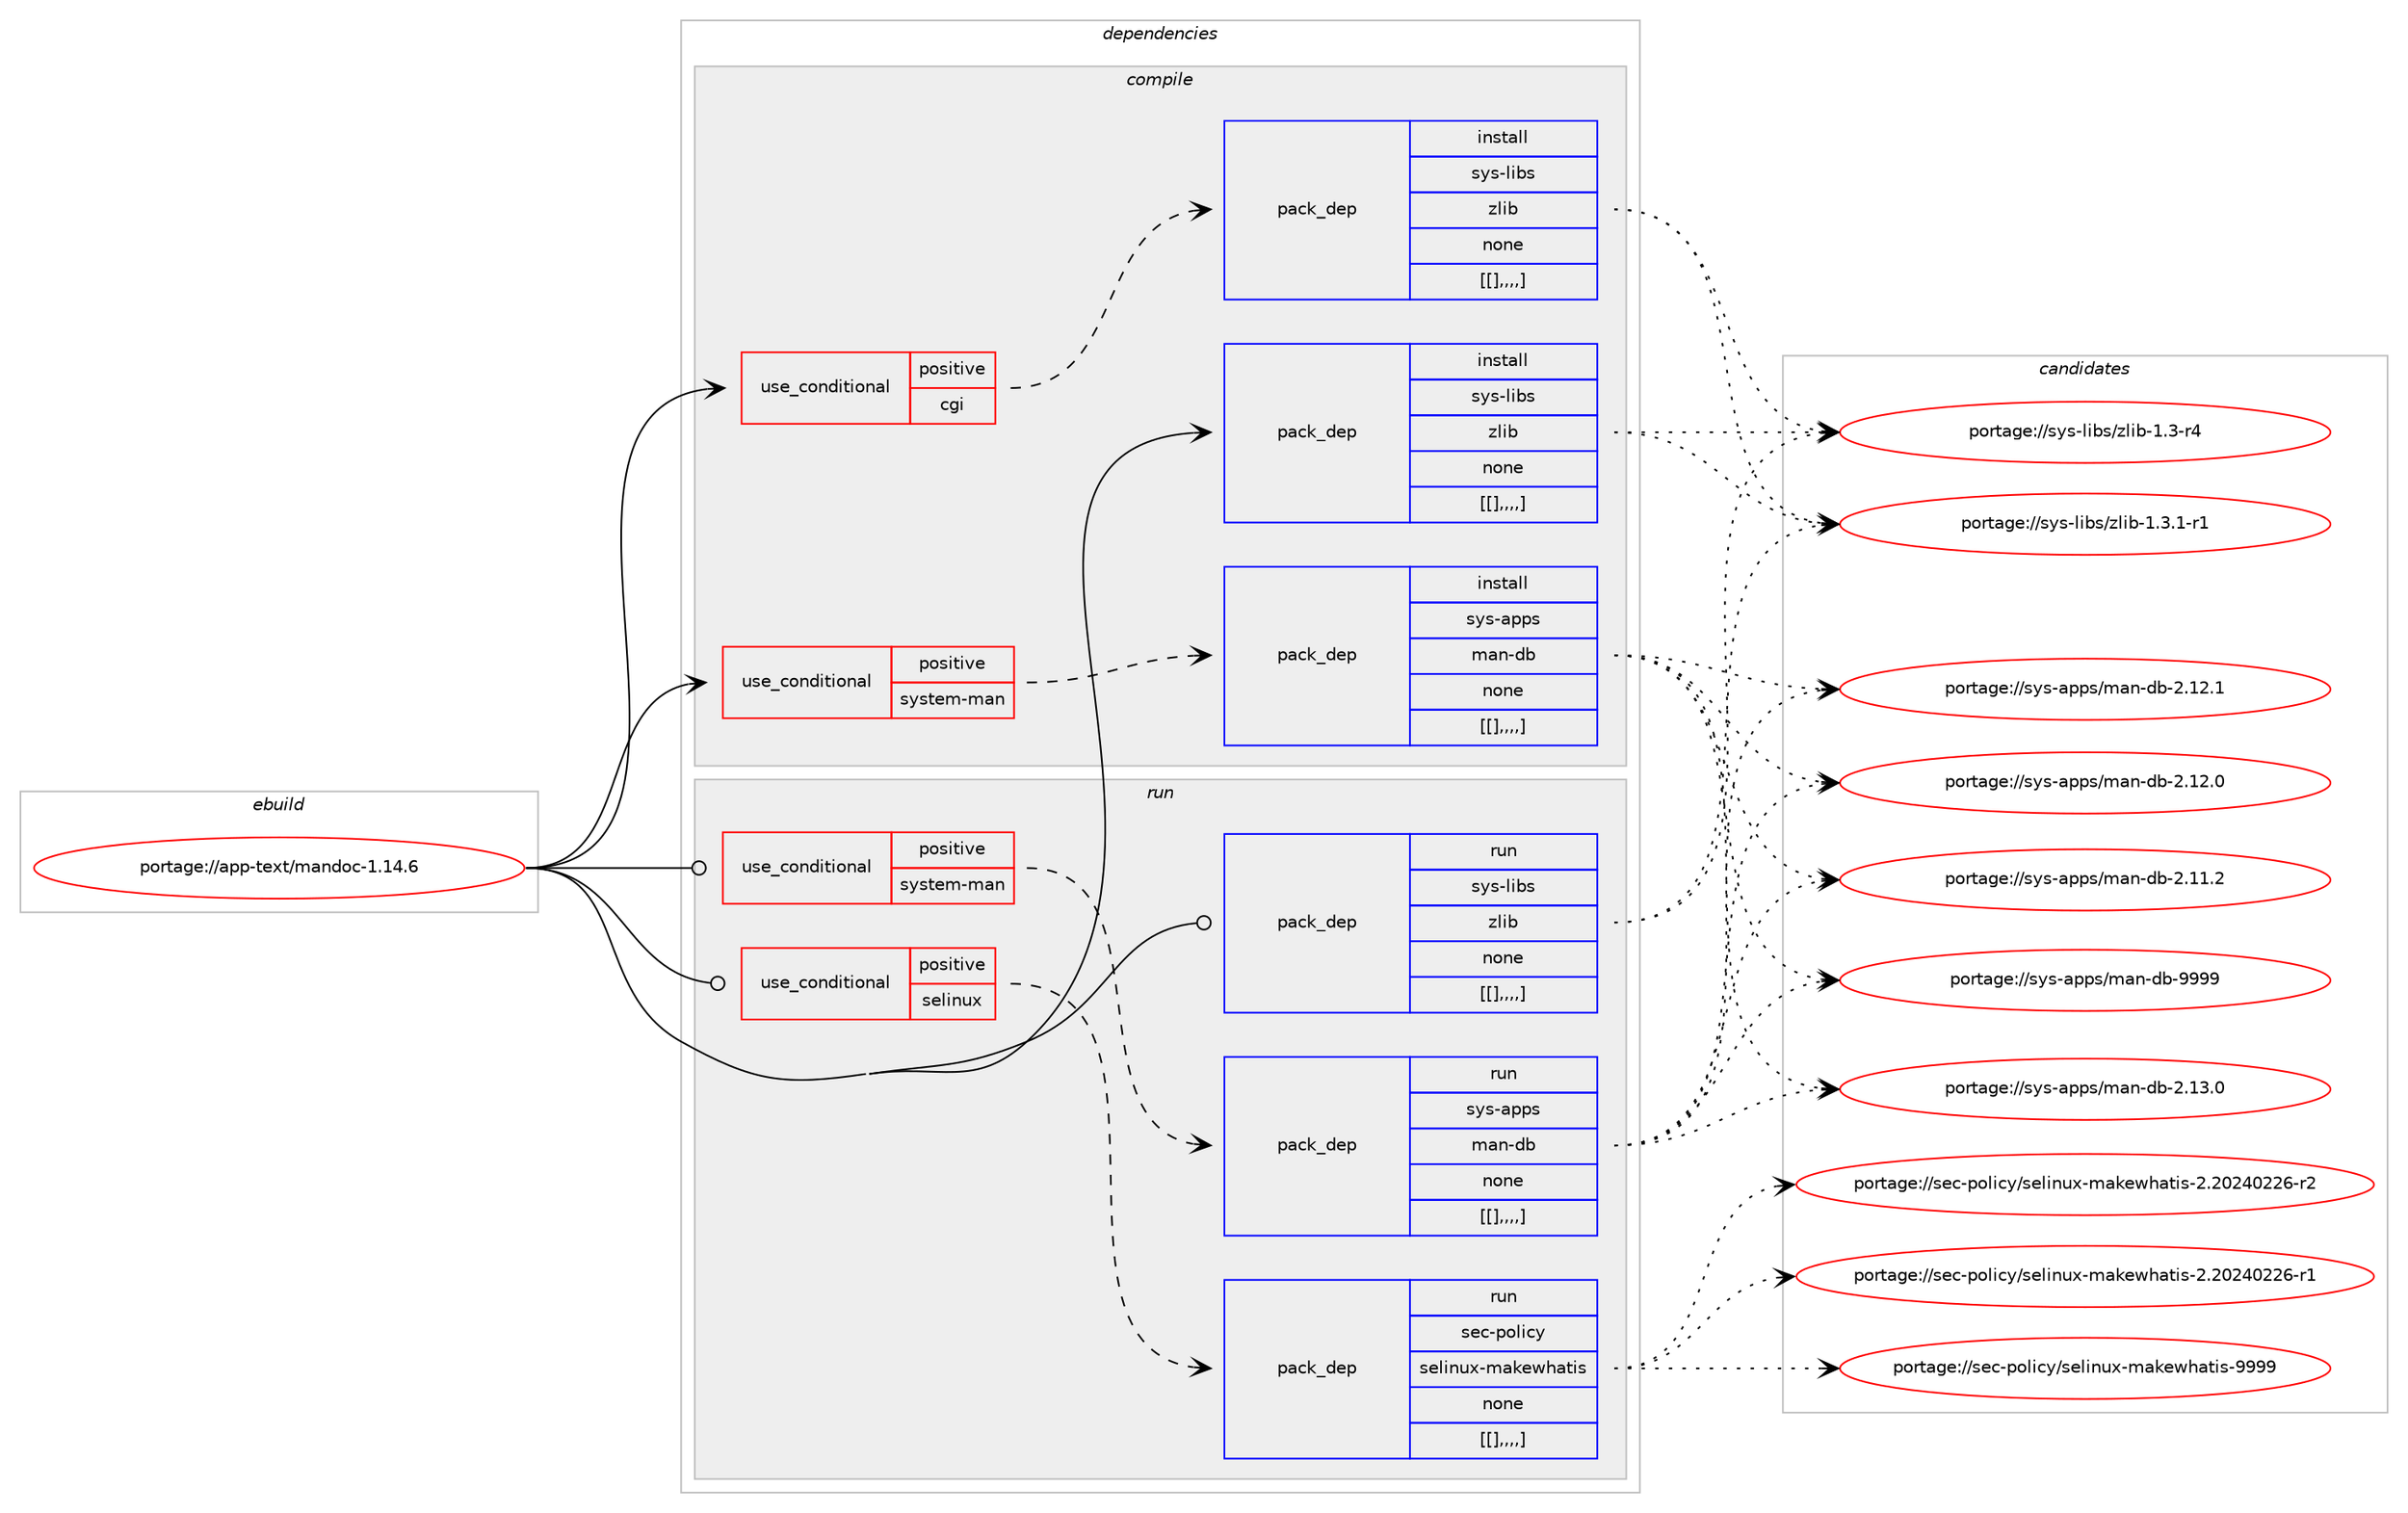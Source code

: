 digraph prolog {

# *************
# Graph options
# *************

newrank=true;
concentrate=true;
compound=true;
graph [rankdir=LR,fontname=Helvetica,fontsize=10,ranksep=1.5];#, ranksep=2.5, nodesep=0.2];
edge  [arrowhead=vee];
node  [fontname=Helvetica,fontsize=10];

# **********
# The ebuild
# **********

subgraph cluster_leftcol {
color=gray;
label=<<i>ebuild</i>>;
id [label="portage://app-text/mandoc-1.14.6", color=red, width=4, href="../app-text/mandoc-1.14.6.svg"];
}

# ****************
# The dependencies
# ****************

subgraph cluster_midcol {
color=gray;
label=<<i>dependencies</i>>;
subgraph cluster_compile {
fillcolor="#eeeeee";
style=filled;
label=<<i>compile</i>>;
subgraph cond15388 {
dependency56561 [label=<<TABLE BORDER="0" CELLBORDER="1" CELLSPACING="0" CELLPADDING="4"><TR><TD ROWSPAN="3" CELLPADDING="10">use_conditional</TD></TR><TR><TD>positive</TD></TR><TR><TD>cgi</TD></TR></TABLE>>, shape=none, color=red];
subgraph pack40673 {
dependency56562 [label=<<TABLE BORDER="0" CELLBORDER="1" CELLSPACING="0" CELLPADDING="4" WIDTH="220"><TR><TD ROWSPAN="6" CELLPADDING="30">pack_dep</TD></TR><TR><TD WIDTH="110">install</TD></TR><TR><TD>sys-libs</TD></TR><TR><TD>zlib</TD></TR><TR><TD>none</TD></TR><TR><TD>[[],,,,]</TD></TR></TABLE>>, shape=none, color=blue];
}
dependency56561:e -> dependency56562:w [weight=20,style="dashed",arrowhead="vee"];
}
id:e -> dependency56561:w [weight=20,style="solid",arrowhead="vee"];
subgraph cond15389 {
dependency56563 [label=<<TABLE BORDER="0" CELLBORDER="1" CELLSPACING="0" CELLPADDING="4"><TR><TD ROWSPAN="3" CELLPADDING="10">use_conditional</TD></TR><TR><TD>positive</TD></TR><TR><TD>system-man</TD></TR></TABLE>>, shape=none, color=red];
subgraph pack40674 {
dependency56564 [label=<<TABLE BORDER="0" CELLBORDER="1" CELLSPACING="0" CELLPADDING="4" WIDTH="220"><TR><TD ROWSPAN="6" CELLPADDING="30">pack_dep</TD></TR><TR><TD WIDTH="110">install</TD></TR><TR><TD>sys-apps</TD></TR><TR><TD>man-db</TD></TR><TR><TD>none</TD></TR><TR><TD>[[],,,,]</TD></TR></TABLE>>, shape=none, color=blue];
}
dependency56563:e -> dependency56564:w [weight=20,style="dashed",arrowhead="vee"];
}
id:e -> dependency56563:w [weight=20,style="solid",arrowhead="vee"];
subgraph pack40675 {
dependency56565 [label=<<TABLE BORDER="0" CELLBORDER="1" CELLSPACING="0" CELLPADDING="4" WIDTH="220"><TR><TD ROWSPAN="6" CELLPADDING="30">pack_dep</TD></TR><TR><TD WIDTH="110">install</TD></TR><TR><TD>sys-libs</TD></TR><TR><TD>zlib</TD></TR><TR><TD>none</TD></TR><TR><TD>[[],,,,]</TD></TR></TABLE>>, shape=none, color=blue];
}
id:e -> dependency56565:w [weight=20,style="solid",arrowhead="vee"];
}
subgraph cluster_compileandrun {
fillcolor="#eeeeee";
style=filled;
label=<<i>compile and run</i>>;
}
subgraph cluster_run {
fillcolor="#eeeeee";
style=filled;
label=<<i>run</i>>;
subgraph cond15390 {
dependency56566 [label=<<TABLE BORDER="0" CELLBORDER="1" CELLSPACING="0" CELLPADDING="4"><TR><TD ROWSPAN="3" CELLPADDING="10">use_conditional</TD></TR><TR><TD>positive</TD></TR><TR><TD>selinux</TD></TR></TABLE>>, shape=none, color=red];
subgraph pack40676 {
dependency56567 [label=<<TABLE BORDER="0" CELLBORDER="1" CELLSPACING="0" CELLPADDING="4" WIDTH="220"><TR><TD ROWSPAN="6" CELLPADDING="30">pack_dep</TD></TR><TR><TD WIDTH="110">run</TD></TR><TR><TD>sec-policy</TD></TR><TR><TD>selinux-makewhatis</TD></TR><TR><TD>none</TD></TR><TR><TD>[[],,,,]</TD></TR></TABLE>>, shape=none, color=blue];
}
dependency56566:e -> dependency56567:w [weight=20,style="dashed",arrowhead="vee"];
}
id:e -> dependency56566:w [weight=20,style="solid",arrowhead="odot"];
subgraph cond15391 {
dependency56568 [label=<<TABLE BORDER="0" CELLBORDER="1" CELLSPACING="0" CELLPADDING="4"><TR><TD ROWSPAN="3" CELLPADDING="10">use_conditional</TD></TR><TR><TD>positive</TD></TR><TR><TD>system-man</TD></TR></TABLE>>, shape=none, color=red];
subgraph pack40677 {
dependency56569 [label=<<TABLE BORDER="0" CELLBORDER="1" CELLSPACING="0" CELLPADDING="4" WIDTH="220"><TR><TD ROWSPAN="6" CELLPADDING="30">pack_dep</TD></TR><TR><TD WIDTH="110">run</TD></TR><TR><TD>sys-apps</TD></TR><TR><TD>man-db</TD></TR><TR><TD>none</TD></TR><TR><TD>[[],,,,]</TD></TR></TABLE>>, shape=none, color=blue];
}
dependency56568:e -> dependency56569:w [weight=20,style="dashed",arrowhead="vee"];
}
id:e -> dependency56568:w [weight=20,style="solid",arrowhead="odot"];
subgraph pack40678 {
dependency56570 [label=<<TABLE BORDER="0" CELLBORDER="1" CELLSPACING="0" CELLPADDING="4" WIDTH="220"><TR><TD ROWSPAN="6" CELLPADDING="30">pack_dep</TD></TR><TR><TD WIDTH="110">run</TD></TR><TR><TD>sys-libs</TD></TR><TR><TD>zlib</TD></TR><TR><TD>none</TD></TR><TR><TD>[[],,,,]</TD></TR></TABLE>>, shape=none, color=blue];
}
id:e -> dependency56570:w [weight=20,style="solid",arrowhead="odot"];
}
}

# **************
# The candidates
# **************

subgraph cluster_choices {
rank=same;
color=gray;
label=<<i>candidates</i>>;

subgraph choice40673 {
color=black;
nodesep=1;
choice115121115451081059811547122108105984549465146494511449 [label="portage://sys-libs/zlib-1.3.1-r1", color=red, width=4,href="../sys-libs/zlib-1.3.1-r1.svg"];
choice11512111545108105981154712210810598454946514511452 [label="portage://sys-libs/zlib-1.3-r4", color=red, width=4,href="../sys-libs/zlib-1.3-r4.svg"];
dependency56562:e -> choice115121115451081059811547122108105984549465146494511449:w [style=dotted,weight="100"];
dependency56562:e -> choice11512111545108105981154712210810598454946514511452:w [style=dotted,weight="100"];
}
subgraph choice40674 {
color=black;
nodesep=1;
choice1151211154597112112115471099711045100984557575757 [label="portage://sys-apps/man-db-9999", color=red, width=4,href="../sys-apps/man-db-9999.svg"];
choice11512111545971121121154710997110451009845504649514648 [label="portage://sys-apps/man-db-2.13.0", color=red, width=4,href="../sys-apps/man-db-2.13.0.svg"];
choice11512111545971121121154710997110451009845504649504649 [label="portage://sys-apps/man-db-2.12.1", color=red, width=4,href="../sys-apps/man-db-2.12.1.svg"];
choice11512111545971121121154710997110451009845504649504648 [label="portage://sys-apps/man-db-2.12.0", color=red, width=4,href="../sys-apps/man-db-2.12.0.svg"];
choice11512111545971121121154710997110451009845504649494650 [label="portage://sys-apps/man-db-2.11.2", color=red, width=4,href="../sys-apps/man-db-2.11.2.svg"];
dependency56564:e -> choice1151211154597112112115471099711045100984557575757:w [style=dotted,weight="100"];
dependency56564:e -> choice11512111545971121121154710997110451009845504649514648:w [style=dotted,weight="100"];
dependency56564:e -> choice11512111545971121121154710997110451009845504649504649:w [style=dotted,weight="100"];
dependency56564:e -> choice11512111545971121121154710997110451009845504649504648:w [style=dotted,weight="100"];
dependency56564:e -> choice11512111545971121121154710997110451009845504649494650:w [style=dotted,weight="100"];
}
subgraph choice40675 {
color=black;
nodesep=1;
choice115121115451081059811547122108105984549465146494511449 [label="portage://sys-libs/zlib-1.3.1-r1", color=red, width=4,href="../sys-libs/zlib-1.3.1-r1.svg"];
choice11512111545108105981154712210810598454946514511452 [label="portage://sys-libs/zlib-1.3-r4", color=red, width=4,href="../sys-libs/zlib-1.3-r4.svg"];
dependency56565:e -> choice115121115451081059811547122108105984549465146494511449:w [style=dotted,weight="100"];
dependency56565:e -> choice11512111545108105981154712210810598454946514511452:w [style=dotted,weight="100"];
}
subgraph choice40676 {
color=black;
nodesep=1;
choice115101994511211110810599121471151011081051101171204510997107101119104971161051154557575757 [label="portage://sec-policy/selinux-makewhatis-9999", color=red, width=4,href="../sec-policy/selinux-makewhatis-9999.svg"];
choice1151019945112111108105991214711510110810511011712045109971071011191049711610511545504650485052485050544511450 [label="portage://sec-policy/selinux-makewhatis-2.20240226-r2", color=red, width=4,href="../sec-policy/selinux-makewhatis-2.20240226-r2.svg"];
choice1151019945112111108105991214711510110810511011712045109971071011191049711610511545504650485052485050544511449 [label="portage://sec-policy/selinux-makewhatis-2.20240226-r1", color=red, width=4,href="../sec-policy/selinux-makewhatis-2.20240226-r1.svg"];
dependency56567:e -> choice115101994511211110810599121471151011081051101171204510997107101119104971161051154557575757:w [style=dotted,weight="100"];
dependency56567:e -> choice1151019945112111108105991214711510110810511011712045109971071011191049711610511545504650485052485050544511450:w [style=dotted,weight="100"];
dependency56567:e -> choice1151019945112111108105991214711510110810511011712045109971071011191049711610511545504650485052485050544511449:w [style=dotted,weight="100"];
}
subgraph choice40677 {
color=black;
nodesep=1;
choice1151211154597112112115471099711045100984557575757 [label="portage://sys-apps/man-db-9999", color=red, width=4,href="../sys-apps/man-db-9999.svg"];
choice11512111545971121121154710997110451009845504649514648 [label="portage://sys-apps/man-db-2.13.0", color=red, width=4,href="../sys-apps/man-db-2.13.0.svg"];
choice11512111545971121121154710997110451009845504649504649 [label="portage://sys-apps/man-db-2.12.1", color=red, width=4,href="../sys-apps/man-db-2.12.1.svg"];
choice11512111545971121121154710997110451009845504649504648 [label="portage://sys-apps/man-db-2.12.0", color=red, width=4,href="../sys-apps/man-db-2.12.0.svg"];
choice11512111545971121121154710997110451009845504649494650 [label="portage://sys-apps/man-db-2.11.2", color=red, width=4,href="../sys-apps/man-db-2.11.2.svg"];
dependency56569:e -> choice1151211154597112112115471099711045100984557575757:w [style=dotted,weight="100"];
dependency56569:e -> choice11512111545971121121154710997110451009845504649514648:w [style=dotted,weight="100"];
dependency56569:e -> choice11512111545971121121154710997110451009845504649504649:w [style=dotted,weight="100"];
dependency56569:e -> choice11512111545971121121154710997110451009845504649504648:w [style=dotted,weight="100"];
dependency56569:e -> choice11512111545971121121154710997110451009845504649494650:w [style=dotted,weight="100"];
}
subgraph choice40678 {
color=black;
nodesep=1;
choice115121115451081059811547122108105984549465146494511449 [label="portage://sys-libs/zlib-1.3.1-r1", color=red, width=4,href="../sys-libs/zlib-1.3.1-r1.svg"];
choice11512111545108105981154712210810598454946514511452 [label="portage://sys-libs/zlib-1.3-r4", color=red, width=4,href="../sys-libs/zlib-1.3-r4.svg"];
dependency56570:e -> choice115121115451081059811547122108105984549465146494511449:w [style=dotted,weight="100"];
dependency56570:e -> choice11512111545108105981154712210810598454946514511452:w [style=dotted,weight="100"];
}
}

}
